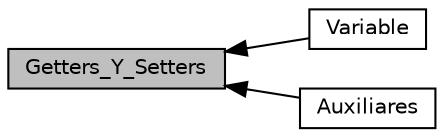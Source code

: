 digraph "Getters_Y_Setters"
{
  edge [fontname="Helvetica",fontsize="10",labelfontname="Helvetica",labelfontsize="10"];
  node [fontname="Helvetica",fontsize="10",shape=record];
  rankdir=LR;
  Node1 [label="Variable",height=0.2,width=0.4,color="black", fillcolor="white", style="filled",URL="$group__Variable.html"];
  Node2 [label="Auxiliares",height=0.2,width=0.4,color="black", fillcolor="white", style="filled",URL="$group__Auxiliares.html",tooltip="Grupo de Metodos utilizados por los metodos principales. "];
  Node0 [label="Getters_Y_Setters",height=0.2,width=0.4,color="black", fillcolor="grey75", style="filled", fontcolor="black"];
  Node0->Node1 [shape=plaintext, dir="back", style="solid"];
  Node0->Node2 [shape=plaintext, dir="back", style="solid"];
}
